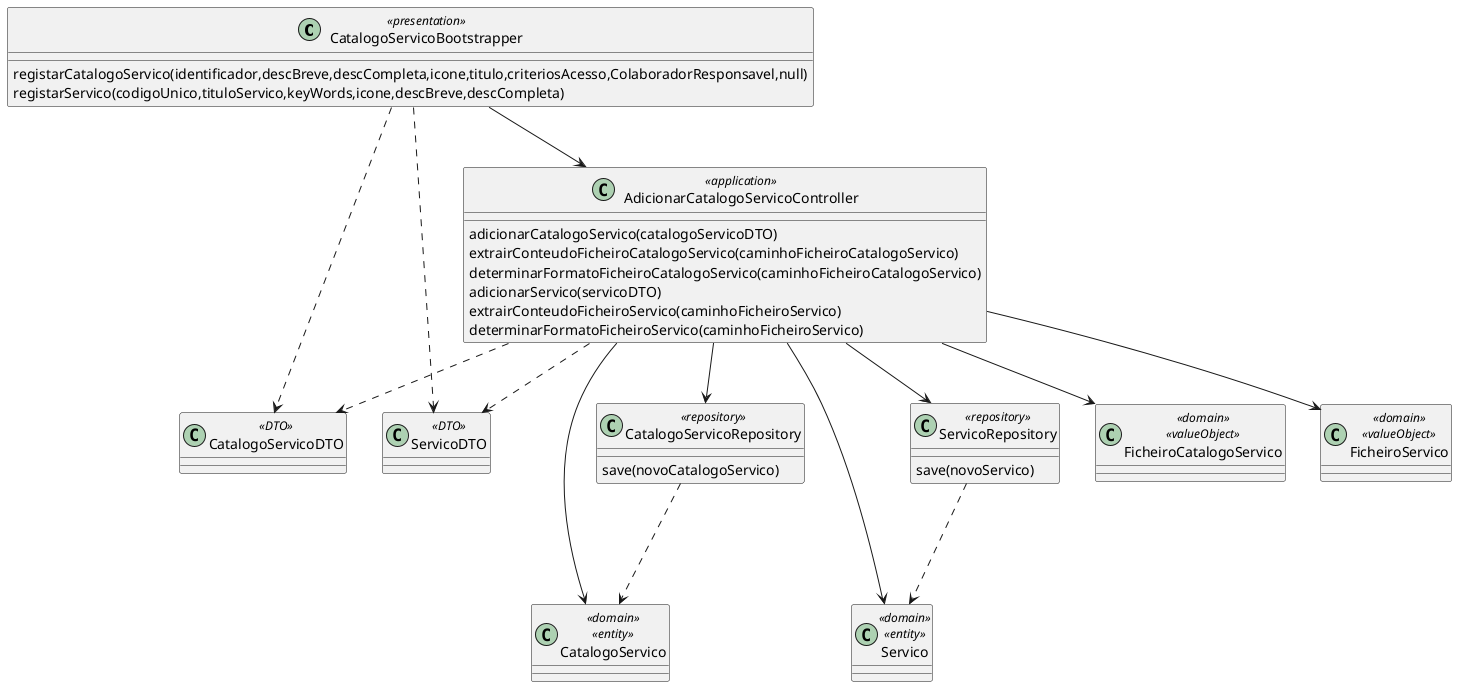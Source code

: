 @startuml
'https://plantuml.com/use-case-diagram

class CatalogoServicoBootstrapper <<presentation>>{
    registarCatalogoServico(identificador,descBreve,descCompleta,icone,titulo,criteriosAcesso,ColaboradorResponsavel,null)
    registarServico(codigoUnico,tituloServico,keyWords,icone,descBreve,descCompleta)
}


class AdicionarCatalogoServicoController <<application>>{
    adicionarCatalogoServico(catalogoServicoDTO)
    extrairConteudoFicheiroCatalogoServico(caminhoFicheiroCatalogoServico)
    determinarFormatoFicheiroCatalogoServico(caminhoFicheiroCatalogoServico)
    adicionarServico(servicoDTO)
    extrairConteudoFicheiroServico(caminhoFicheiroServico)
    determinarFormatoFicheiroServico(caminhoFicheiroServico)
}


class CatalogoServicoDTO <<DTO>>{

}

class ServicoDTO <<DTO>>{

}

class CatalogoServicoRepository <<repository>>{
    save(novoCatalogoServico)
}

class ServicoRepository <<repository>>{
    save(novoServico)
}

class FicheiroCatalogoServico <<domain>> <<valueObject>> {

}

class CatalogoServico <<domain>> <<entity>> {

}

class FicheiroServico <<domain>> <<valueObject>> {

}

class Servico <<domain>> <<entity>> {

}


CatalogoServicoBootstrapper --> AdicionarCatalogoServicoController
CatalogoServicoBootstrapper ..> CatalogoServicoDTO
CatalogoServicoBootstrapper ..> ServicoDTO

AdicionarCatalogoServicoController ..> CatalogoServicoDTO
AdicionarCatalogoServicoController ..> ServicoDTO
AdicionarCatalogoServicoController --> CatalogoServicoRepository
AdicionarCatalogoServicoController --> ServicoRepository
AdicionarCatalogoServicoController --> CatalogoServico
AdicionarCatalogoServicoController --> Servico
AdicionarCatalogoServicoController --> FicheiroCatalogoServico
AdicionarCatalogoServicoController --> FicheiroServico

CatalogoServicoRepository ...> CatalogoServico
ServicoRepository ...> Servico


@enduml